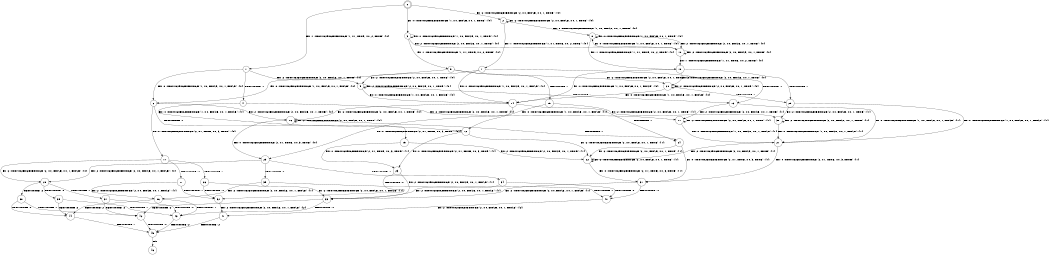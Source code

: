 digraph BCG {
size = "7, 10.5";
center = TRUE;
node [shape = circle];
0 [peripheries = 2];
0 -> 1 [label = "EX !1 !ATOMIC_EXCH_BRANCH (1, +1, TRUE, +0, 2, TRUE) !{0}"];
0 -> 2 [label = "EX !2 !ATOMIC_EXCH_BRANCH (2, +0, FALSE, +0, 1, TRUE) !{0}"];
0 -> 3 [label = "EX !0 !ATOMIC_EXCH_BRANCH (1, +0, FALSE, +0, 1, TRUE) !{0}"];
1 -> 4 [label = "TERMINATE !1"];
1 -> 5 [label = "EX !2 !ATOMIC_EXCH_BRANCH (2, +0, FALSE, +0, 1, TRUE) !{0}"];
1 -> 6 [label = "EX !0 !ATOMIC_EXCH_BRANCH (1, +0, FALSE, +0, 1, FALSE) !{0}"];
2 -> 7 [label = "EX !1 !ATOMIC_EXCH_BRANCH (1, +1, TRUE, +0, 2, TRUE) !{0}"];
2 -> 8 [label = "EX !0 !ATOMIC_EXCH_BRANCH (1, +0, FALSE, +0, 1, TRUE) !{0}"];
2 -> 2 [label = "EX !2 !ATOMIC_EXCH_BRANCH (2, +0, FALSE, +0, 1, TRUE) !{0}"];
3 -> 9 [label = "EX !1 !ATOMIC_EXCH_BRANCH (1, +1, TRUE, +0, 2, TRUE) !{0}"];
3 -> 10 [label = "EX !2 !ATOMIC_EXCH_BRANCH (2, +0, FALSE, +0, 1, TRUE) !{0}"];
3 -> 3 [label = "EX !0 !ATOMIC_EXCH_BRANCH (1, +0, FALSE, +0, 1, TRUE) !{0}"];
4 -> 11 [label = "EX !2 !ATOMIC_EXCH_BRANCH (2, +0, FALSE, +0, 1, TRUE) !{1}"];
4 -> 12 [label = "EX !0 !ATOMIC_EXCH_BRANCH (1, +0, FALSE, +0, 1, FALSE) !{1}"];
5 -> 13 [label = "TERMINATE !1"];
5 -> 14 [label = "EX !0 !ATOMIC_EXCH_BRANCH (1, +0, FALSE, +0, 1, FALSE) !{0}"];
5 -> 5 [label = "EX !2 !ATOMIC_EXCH_BRANCH (2, +0, FALSE, +0, 1, TRUE) !{0}"];
6 -> 15 [label = "TERMINATE !1"];
6 -> 16 [label = "EX !2 !ATOMIC_EXCH_BRANCH (2, +0, FALSE, +0, 1, TRUE) !{0}"];
6 -> 17 [label = "EX !0 !ATOMIC_EXCH_BRANCH (2, +1, TRUE, +0, 3, TRUE) !{0}"];
7 -> 13 [label = "TERMINATE !1"];
7 -> 14 [label = "EX !0 !ATOMIC_EXCH_BRANCH (1, +0, FALSE, +0, 1, FALSE) !{0}"];
7 -> 5 [label = "EX !2 !ATOMIC_EXCH_BRANCH (2, +0, FALSE, +0, 1, TRUE) !{0}"];
8 -> 18 [label = "EX !1 !ATOMIC_EXCH_BRANCH (1, +1, TRUE, +0, 2, TRUE) !{0}"];
8 -> 10 [label = "EX !2 !ATOMIC_EXCH_BRANCH (2, +0, FALSE, +0, 1, TRUE) !{0}"];
8 -> 8 [label = "EX !0 !ATOMIC_EXCH_BRANCH (1, +0, FALSE, +0, 1, TRUE) !{0}"];
9 -> 19 [label = "TERMINATE !1"];
9 -> 20 [label = "EX !2 !ATOMIC_EXCH_BRANCH (2, +0, FALSE, +0, 1, TRUE) !{0}"];
9 -> 6 [label = "EX !0 !ATOMIC_EXCH_BRANCH (1, +0, FALSE, +0, 1, FALSE) !{0}"];
10 -> 18 [label = "EX !1 !ATOMIC_EXCH_BRANCH (1, +1, TRUE, +0, 2, TRUE) !{0}"];
10 -> 10 [label = "EX !2 !ATOMIC_EXCH_BRANCH (2, +0, FALSE, +0, 1, TRUE) !{0}"];
10 -> 8 [label = "EX !0 !ATOMIC_EXCH_BRANCH (1, +0, FALSE, +0, 1, TRUE) !{0}"];
11 -> 21 [label = "EX !0 !ATOMIC_EXCH_BRANCH (1, +0, FALSE, +0, 1, FALSE) !{1}"];
11 -> 11 [label = "EX !2 !ATOMIC_EXCH_BRANCH (2, +0, FALSE, +0, 1, TRUE) !{1}"];
12 -> 22 [label = "EX !2 !ATOMIC_EXCH_BRANCH (2, +0, FALSE, +0, 1, TRUE) !{1}"];
12 -> 23 [label = "EX !0 !ATOMIC_EXCH_BRANCH (2, +1, TRUE, +0, 3, TRUE) !{1}"];
13 -> 11 [label = "EX !2 !ATOMIC_EXCH_BRANCH (2, +0, FALSE, +0, 1, TRUE) !{1}"];
13 -> 21 [label = "EX !0 !ATOMIC_EXCH_BRANCH (1, +0, FALSE, +0, 1, FALSE) !{1}"];
14 -> 24 [label = "TERMINATE !1"];
14 -> 16 [label = "EX !2 !ATOMIC_EXCH_BRANCH (2, +0, FALSE, +0, 1, TRUE) !{0}"];
14 -> 25 [label = "EX !0 !ATOMIC_EXCH_BRANCH (2, +1, TRUE, +0, 3, TRUE) !{0}"];
15 -> 23 [label = "EX !0 !ATOMIC_EXCH_BRANCH (2, +1, TRUE, +0, 3, TRUE) !{1}"];
15 -> 22 [label = "EX !2 !ATOMIC_EXCH_BRANCH (2, +0, FALSE, +0, 1, TRUE) !{1}"];
16 -> 24 [label = "TERMINATE !1"];
16 -> 16 [label = "EX !2 !ATOMIC_EXCH_BRANCH (2, +0, FALSE, +0, 1, TRUE) !{0}"];
16 -> 25 [label = "EX !0 !ATOMIC_EXCH_BRANCH (2, +1, TRUE, +0, 3, TRUE) !{0}"];
17 -> 26 [label = "TERMINATE !1"];
17 -> 27 [label = "TERMINATE !0"];
17 -> 28 [label = "EX !2 !ATOMIC_EXCH_BRANCH (2, +0, FALSE, +0, 1, FALSE) !{0}"];
18 -> 29 [label = "TERMINATE !1"];
18 -> 20 [label = "EX !2 !ATOMIC_EXCH_BRANCH (2, +0, FALSE, +0, 1, TRUE) !{0}"];
18 -> 14 [label = "EX !0 !ATOMIC_EXCH_BRANCH (1, +0, FALSE, +0, 1, FALSE) !{0}"];
19 -> 12 [label = "EX !0 !ATOMIC_EXCH_BRANCH (1, +0, FALSE, +0, 1, FALSE) !{1}"];
19 -> 30 [label = "EX !2 !ATOMIC_EXCH_BRANCH (2, +0, FALSE, +0, 1, TRUE) !{1}"];
20 -> 29 [label = "TERMINATE !1"];
20 -> 20 [label = "EX !2 !ATOMIC_EXCH_BRANCH (2, +0, FALSE, +0, 1, TRUE) !{0}"];
20 -> 14 [label = "EX !0 !ATOMIC_EXCH_BRANCH (1, +0, FALSE, +0, 1, FALSE) !{0}"];
21 -> 22 [label = "EX !2 !ATOMIC_EXCH_BRANCH (2, +0, FALSE, +0, 1, TRUE) !{1}"];
21 -> 31 [label = "EX !0 !ATOMIC_EXCH_BRANCH (2, +1, TRUE, +0, 3, TRUE) !{1}"];
22 -> 22 [label = "EX !2 !ATOMIC_EXCH_BRANCH (2, +0, FALSE, +0, 1, TRUE) !{1}"];
22 -> 31 [label = "EX !0 !ATOMIC_EXCH_BRANCH (2, +1, TRUE, +0, 3, TRUE) !{1}"];
23 -> 32 [label = "TERMINATE !0"];
23 -> 33 [label = "EX !2 !ATOMIC_EXCH_BRANCH (2, +0, FALSE, +0, 1, FALSE) !{1}"];
24 -> 22 [label = "EX !2 !ATOMIC_EXCH_BRANCH (2, +0, FALSE, +0, 1, TRUE) !{1}"];
24 -> 31 [label = "EX !0 !ATOMIC_EXCH_BRANCH (2, +1, TRUE, +0, 3, TRUE) !{1}"];
25 -> 34 [label = "TERMINATE !1"];
25 -> 35 [label = "TERMINATE !0"];
25 -> 28 [label = "EX !2 !ATOMIC_EXCH_BRANCH (2, +0, FALSE, +0, 1, FALSE) !{0}"];
26 -> 32 [label = "TERMINATE !0"];
26 -> 33 [label = "EX !2 !ATOMIC_EXCH_BRANCH (2, +0, FALSE, +0, 1, FALSE) !{1}"];
27 -> 32 [label = "TERMINATE !1"];
27 -> 36 [label = "EX !2 !ATOMIC_EXCH_BRANCH (2, +0, FALSE, +0, 1, FALSE) !{1}"];
28 -> 37 [label = "TERMINATE !1"];
28 -> 38 [label = "TERMINATE !2"];
28 -> 39 [label = "TERMINATE !0"];
29 -> 30 [label = "EX !2 !ATOMIC_EXCH_BRANCH (2, +0, FALSE, +0, 1, TRUE) !{1}"];
29 -> 21 [label = "EX !0 !ATOMIC_EXCH_BRANCH (1, +0, FALSE, +0, 1, FALSE) !{1}"];
30 -> 30 [label = "EX !2 !ATOMIC_EXCH_BRANCH (2, +0, FALSE, +0, 1, TRUE) !{1}"];
30 -> 21 [label = "EX !0 !ATOMIC_EXCH_BRANCH (1, +0, FALSE, +0, 1, FALSE) !{1}"];
31 -> 40 [label = "TERMINATE !0"];
31 -> 33 [label = "EX !2 !ATOMIC_EXCH_BRANCH (2, +0, FALSE, +0, 1, FALSE) !{1}"];
32 -> 41 [label = "EX !2 !ATOMIC_EXCH_BRANCH (2, +0, FALSE, +0, 1, FALSE) !{2}"];
33 -> 42 [label = "TERMINATE !2"];
33 -> 43 [label = "TERMINATE !0"];
34 -> 33 [label = "EX !2 !ATOMIC_EXCH_BRANCH (2, +0, FALSE, +0, 1, FALSE) !{1}"];
34 -> 40 [label = "TERMINATE !0"];
35 -> 36 [label = "EX !2 !ATOMIC_EXCH_BRANCH (2, +0, FALSE, +0, 1, FALSE) !{1}"];
35 -> 40 [label = "TERMINATE !1"];
36 -> 43 [label = "TERMINATE !1"];
36 -> 44 [label = "TERMINATE !2"];
37 -> 42 [label = "TERMINATE !2"];
37 -> 43 [label = "TERMINATE !0"];
38 -> 42 [label = "TERMINATE !1"];
38 -> 44 [label = "TERMINATE !0"];
39 -> 43 [label = "TERMINATE !1"];
39 -> 44 [label = "TERMINATE !2"];
40 -> 41 [label = "EX !2 !ATOMIC_EXCH_BRANCH (2, +0, FALSE, +0, 1, FALSE) !{2}"];
41 -> 45 [label = "TERMINATE !2"];
42 -> 45 [label = "TERMINATE !0"];
43 -> 45 [label = "TERMINATE !2"];
44 -> 45 [label = "TERMINATE !1"];
45 -> 46 [label = "exit"];
}
